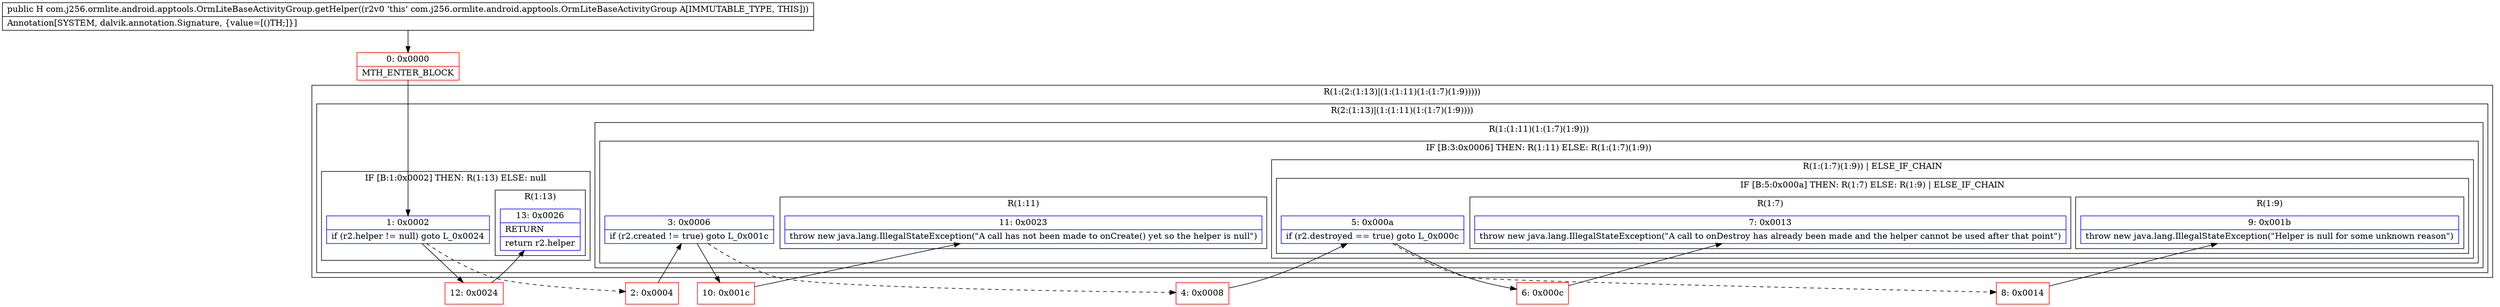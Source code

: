 digraph "CFG forcom.j256.ormlite.android.apptools.OrmLiteBaseActivityGroup.getHelper()Lcom\/j256\/ormlite\/android\/apptools\/OrmLiteSqliteOpenHelper;" {
subgraph cluster_Region_637541199 {
label = "R(1:(2:(1:13)|(1:(1:11)(1:(1:7)(1:9)))))";
node [shape=record,color=blue];
subgraph cluster_Region_1898880852 {
label = "R(2:(1:13)|(1:(1:11)(1:(1:7)(1:9))))";
node [shape=record,color=blue];
subgraph cluster_IfRegion_307648948 {
label = "IF [B:1:0x0002] THEN: R(1:13) ELSE: null";
node [shape=record,color=blue];
Node_1 [shape=record,label="{1\:\ 0x0002|if (r2.helper != null) goto L_0x0024\l}"];
subgraph cluster_Region_296571915 {
label = "R(1:13)";
node [shape=record,color=blue];
Node_13 [shape=record,label="{13\:\ 0x0026|RETURN\l|return r2.helper\l}"];
}
}
subgraph cluster_Region_928120594 {
label = "R(1:(1:11)(1:(1:7)(1:9)))";
node [shape=record,color=blue];
subgraph cluster_IfRegion_847250067 {
label = "IF [B:3:0x0006] THEN: R(1:11) ELSE: R(1:(1:7)(1:9))";
node [shape=record,color=blue];
Node_3 [shape=record,label="{3\:\ 0x0006|if (r2.created != true) goto L_0x001c\l}"];
subgraph cluster_Region_305886862 {
label = "R(1:11)";
node [shape=record,color=blue];
Node_11 [shape=record,label="{11\:\ 0x0023|throw new java.lang.IllegalStateException(\"A call has not been made to onCreate() yet so the helper is null\")\l}"];
}
subgraph cluster_Region_1775068622 {
label = "R(1:(1:7)(1:9)) | ELSE_IF_CHAIN\l";
node [shape=record,color=blue];
subgraph cluster_IfRegion_1365028490 {
label = "IF [B:5:0x000a] THEN: R(1:7) ELSE: R(1:9) | ELSE_IF_CHAIN\l";
node [shape=record,color=blue];
Node_5 [shape=record,label="{5\:\ 0x000a|if (r2.destroyed == true) goto L_0x000c\l}"];
subgraph cluster_Region_1668983464 {
label = "R(1:7)";
node [shape=record,color=blue];
Node_7 [shape=record,label="{7\:\ 0x0013|throw new java.lang.IllegalStateException(\"A call to onDestroy has already been made and the helper cannot be used after that point\")\l}"];
}
subgraph cluster_Region_716980047 {
label = "R(1:9)";
node [shape=record,color=blue];
Node_9 [shape=record,label="{9\:\ 0x001b|throw new java.lang.IllegalStateException(\"Helper is null for some unknown reason\")\l}"];
}
}
}
}
}
}
}
Node_0 [shape=record,color=red,label="{0\:\ 0x0000|MTH_ENTER_BLOCK\l}"];
Node_2 [shape=record,color=red,label="{2\:\ 0x0004}"];
Node_4 [shape=record,color=red,label="{4\:\ 0x0008}"];
Node_6 [shape=record,color=red,label="{6\:\ 0x000c}"];
Node_8 [shape=record,color=red,label="{8\:\ 0x0014}"];
Node_10 [shape=record,color=red,label="{10\:\ 0x001c}"];
Node_12 [shape=record,color=red,label="{12\:\ 0x0024}"];
MethodNode[shape=record,label="{public H com.j256.ormlite.android.apptools.OrmLiteBaseActivityGroup.getHelper((r2v0 'this' com.j256.ormlite.android.apptools.OrmLiteBaseActivityGroup A[IMMUTABLE_TYPE, THIS]))  | Annotation[SYSTEM, dalvik.annotation.Signature, \{value=[()TH;]\}]\l}"];
MethodNode -> Node_0;
Node_1 -> Node_2[style=dashed];
Node_1 -> Node_12;
Node_3 -> Node_4[style=dashed];
Node_3 -> Node_10;
Node_5 -> Node_6;
Node_5 -> Node_8[style=dashed];
Node_0 -> Node_1;
Node_2 -> Node_3;
Node_4 -> Node_5;
Node_6 -> Node_7;
Node_8 -> Node_9;
Node_10 -> Node_11;
Node_12 -> Node_13;
}

